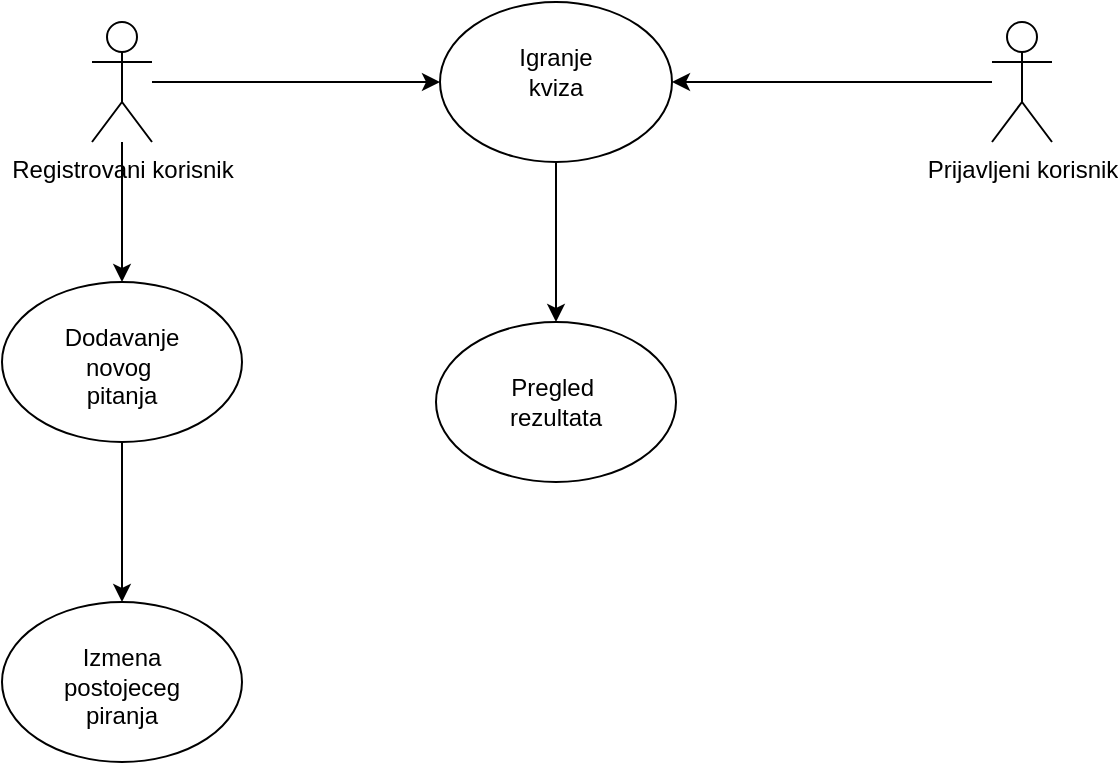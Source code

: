<mxfile version="24.7.8">
  <diagram name="Page-1" id="OKyIDHOfB-IGeBRTUP0B">
    <mxGraphModel dx="1000" dy="591" grid="1" gridSize="10" guides="1" tooltips="1" connect="1" arrows="1" fold="1" page="1" pageScale="1" pageWidth="827" pageHeight="1169" math="0" shadow="0">
      <root>
        <mxCell id="0" />
        <mxCell id="1" parent="0" />
        <mxCell id="sWJi-CulQdv02gXPVwKX-5" value="" style="edgeStyle=orthogonalEdgeStyle;rounded=0;orthogonalLoop=1;jettySize=auto;html=1;" edge="1" parent="1" source="sWJi-CulQdv02gXPVwKX-1" target="sWJi-CulQdv02gXPVwKX-4">
          <mxGeometry relative="1" as="geometry" />
        </mxCell>
        <mxCell id="sWJi-CulQdv02gXPVwKX-20" value="" style="edgeStyle=orthogonalEdgeStyle;rounded=0;orthogonalLoop=1;jettySize=auto;html=1;" edge="1" parent="1" source="sWJi-CulQdv02gXPVwKX-1" target="sWJi-CulQdv02gXPVwKX-15">
          <mxGeometry relative="1" as="geometry">
            <mxPoint x="230" y="80" as="targetPoint" />
            <Array as="points">
              <mxPoint x="340" y="80" />
            </Array>
          </mxGeometry>
        </mxCell>
        <mxCell id="sWJi-CulQdv02gXPVwKX-1" value="Registrovani korisnik" style="shape=umlActor;verticalLabelPosition=bottom;verticalAlign=top;html=1;outlineConnect=0;" vertex="1" parent="1">
          <mxGeometry x="120" y="50" width="30" height="60" as="geometry" />
        </mxCell>
        <mxCell id="sWJi-CulQdv02gXPVwKX-7" value="" style="edgeStyle=orthogonalEdgeStyle;rounded=0;orthogonalLoop=1;jettySize=auto;html=1;" edge="1" parent="1" source="sWJi-CulQdv02gXPVwKX-4" target="sWJi-CulQdv02gXPVwKX-6">
          <mxGeometry relative="1" as="geometry" />
        </mxCell>
        <mxCell id="sWJi-CulQdv02gXPVwKX-4" value="&lt;div&gt;&lt;br&gt;&lt;/div&gt;Dodavanje&lt;div&gt;novog&amp;nbsp;&lt;/div&gt;&lt;div&gt;pitanja&lt;/div&gt;" style="ellipse;whiteSpace=wrap;html=1;verticalAlign=top;" vertex="1" parent="1">
          <mxGeometry x="75" y="180" width="120" height="80" as="geometry" />
        </mxCell>
        <mxCell id="sWJi-CulQdv02gXPVwKX-6" value="&lt;div&gt;&lt;br&gt;&lt;/div&gt;&lt;div&gt;Izmena&lt;/div&gt;&lt;div&gt;postojeceg&lt;/div&gt;&lt;div&gt;piranja&lt;/div&gt;" style="ellipse;whiteSpace=wrap;html=1;verticalAlign=top;" vertex="1" parent="1">
          <mxGeometry x="75" y="340" width="120" height="80" as="geometry" />
        </mxCell>
        <mxCell id="sWJi-CulQdv02gXPVwKX-16" value="" style="edgeStyle=orthogonalEdgeStyle;rounded=0;orthogonalLoop=1;jettySize=auto;html=1;" edge="1" parent="1" source="sWJi-CulQdv02gXPVwKX-8" target="sWJi-CulQdv02gXPVwKX-15">
          <mxGeometry relative="1" as="geometry">
            <Array as="points">
              <mxPoint x="400" y="80" />
            </Array>
          </mxGeometry>
        </mxCell>
        <mxCell id="sWJi-CulQdv02gXPVwKX-8" value="Prijavljeni korisnik" style="shape=umlActor;verticalLabelPosition=bottom;verticalAlign=top;html=1;outlineConnect=0;" vertex="1" parent="1">
          <mxGeometry x="570" y="50" width="30" height="60" as="geometry" />
        </mxCell>
        <mxCell id="sWJi-CulQdv02gXPVwKX-29" value="" style="edgeStyle=orthogonalEdgeStyle;rounded=0;orthogonalLoop=1;jettySize=auto;html=1;" edge="1" parent="1" source="sWJi-CulQdv02gXPVwKX-15" target="sWJi-CulQdv02gXPVwKX-28">
          <mxGeometry relative="1" as="geometry" />
        </mxCell>
        <mxCell id="sWJi-CulQdv02gXPVwKX-15" value="&lt;div&gt;&lt;br&gt;&lt;/div&gt;Igranje&lt;div&gt;kviza&lt;/div&gt;" style="ellipse;whiteSpace=wrap;html=1;verticalAlign=top;" vertex="1" parent="1">
          <mxGeometry x="294" y="40" width="116" height="80" as="geometry" />
        </mxCell>
        <mxCell id="sWJi-CulQdv02gXPVwKX-28" value="Pregled&amp;nbsp;&lt;div&gt;rezultata&lt;/div&gt;" style="ellipse;whiteSpace=wrap;html=1;" vertex="1" parent="1">
          <mxGeometry x="292" y="200" width="120" height="80" as="geometry" />
        </mxCell>
      </root>
    </mxGraphModel>
  </diagram>
</mxfile>
